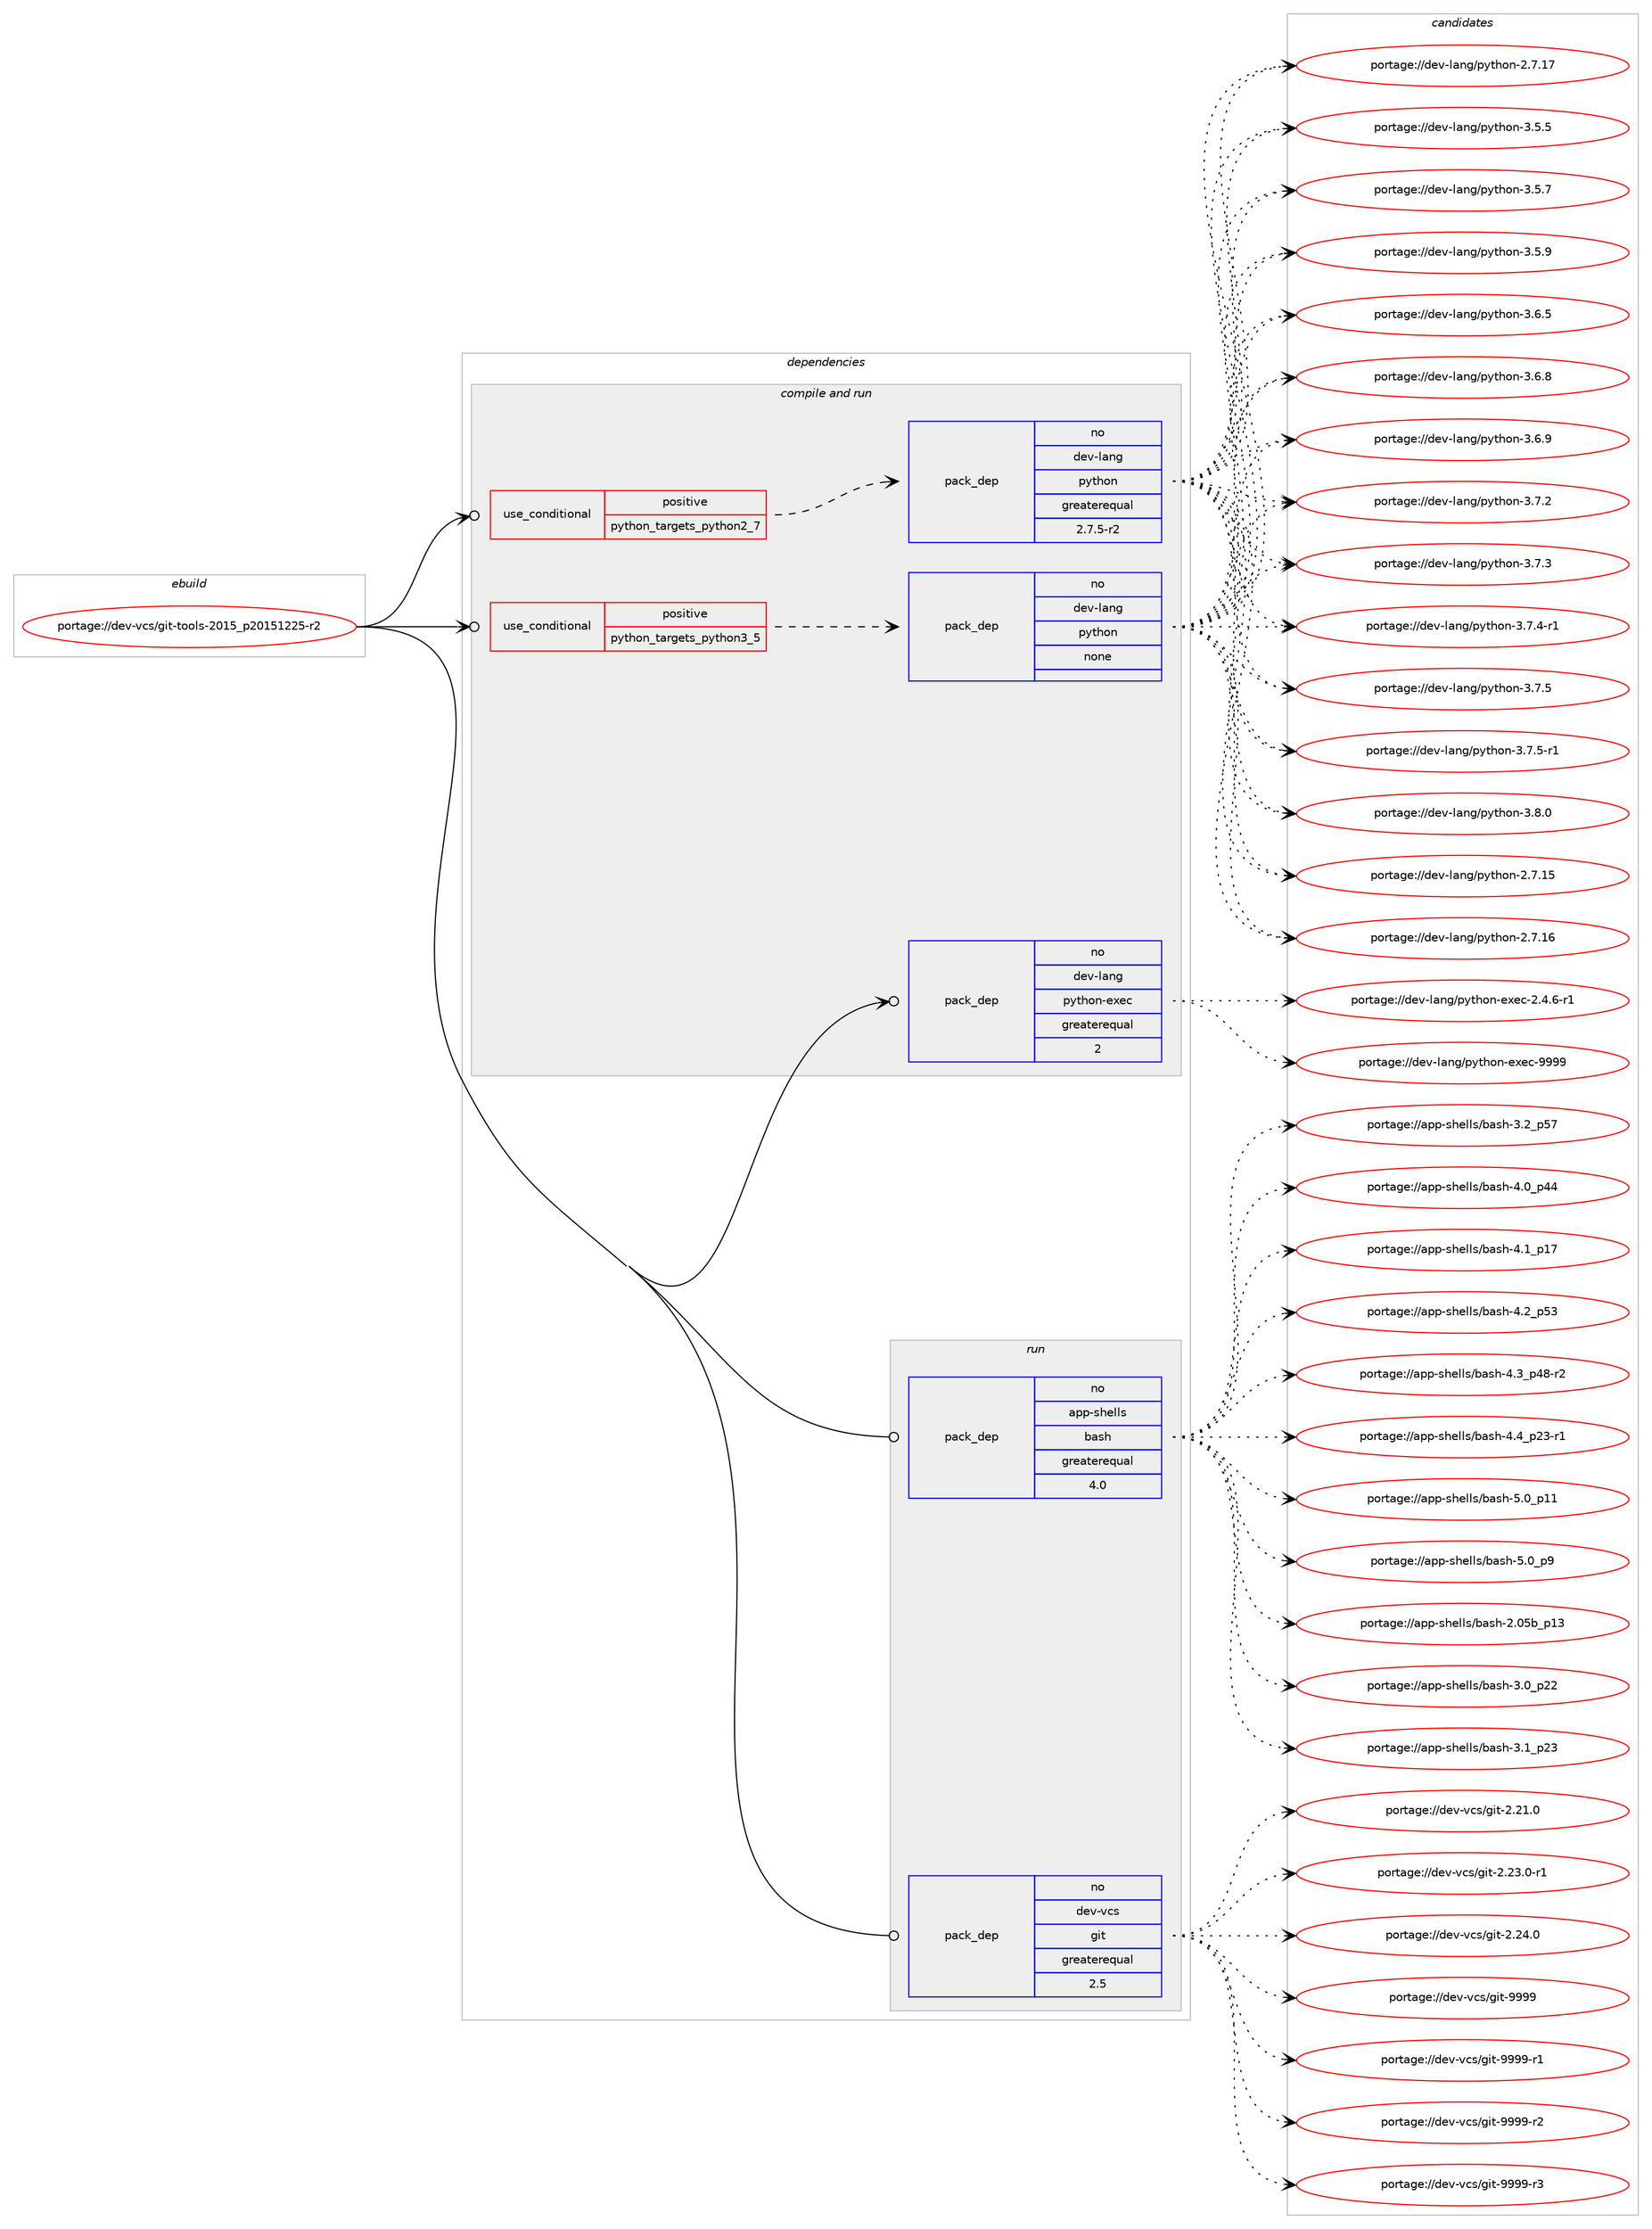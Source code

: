 digraph prolog {

# *************
# Graph options
# *************

newrank=true;
concentrate=true;
compound=true;
graph [rankdir=LR,fontname=Helvetica,fontsize=10,ranksep=1.5];#, ranksep=2.5, nodesep=0.2];
edge  [arrowhead=vee];
node  [fontname=Helvetica,fontsize=10];

# **********
# The ebuild
# **********

subgraph cluster_leftcol {
color=gray;
rank=same;
label=<<i>ebuild</i>>;
id [label="portage://dev-vcs/git-tools-2015_p20151225-r2", color=red, width=4, href="../dev-vcs/git-tools-2015_p20151225-r2.svg"];
}

# ****************
# The dependencies
# ****************

subgraph cluster_midcol {
color=gray;
label=<<i>dependencies</i>>;
subgraph cluster_compile {
fillcolor="#eeeeee";
style=filled;
label=<<i>compile</i>>;
}
subgraph cluster_compileandrun {
fillcolor="#eeeeee";
style=filled;
label=<<i>compile and run</i>>;
subgraph cond72330 {
dependency267584 [label=<<TABLE BORDER="0" CELLBORDER="1" CELLSPACING="0" CELLPADDING="4"><TR><TD ROWSPAN="3" CELLPADDING="10">use_conditional</TD></TR><TR><TD>positive</TD></TR><TR><TD>python_targets_python2_7</TD></TR></TABLE>>, shape=none, color=red];
subgraph pack191514 {
dependency267585 [label=<<TABLE BORDER="0" CELLBORDER="1" CELLSPACING="0" CELLPADDING="4" WIDTH="220"><TR><TD ROWSPAN="6" CELLPADDING="30">pack_dep</TD></TR><TR><TD WIDTH="110">no</TD></TR><TR><TD>dev-lang</TD></TR><TR><TD>python</TD></TR><TR><TD>greaterequal</TD></TR><TR><TD>2.7.5-r2</TD></TR></TABLE>>, shape=none, color=blue];
}
dependency267584:e -> dependency267585:w [weight=20,style="dashed",arrowhead="vee"];
}
id:e -> dependency267584:w [weight=20,style="solid",arrowhead="odotvee"];
subgraph cond72331 {
dependency267586 [label=<<TABLE BORDER="0" CELLBORDER="1" CELLSPACING="0" CELLPADDING="4"><TR><TD ROWSPAN="3" CELLPADDING="10">use_conditional</TD></TR><TR><TD>positive</TD></TR><TR><TD>python_targets_python3_5</TD></TR></TABLE>>, shape=none, color=red];
subgraph pack191515 {
dependency267587 [label=<<TABLE BORDER="0" CELLBORDER="1" CELLSPACING="0" CELLPADDING="4" WIDTH="220"><TR><TD ROWSPAN="6" CELLPADDING="30">pack_dep</TD></TR><TR><TD WIDTH="110">no</TD></TR><TR><TD>dev-lang</TD></TR><TR><TD>python</TD></TR><TR><TD>none</TD></TR><TR><TD></TD></TR></TABLE>>, shape=none, color=blue];
}
dependency267586:e -> dependency267587:w [weight=20,style="dashed",arrowhead="vee"];
}
id:e -> dependency267586:w [weight=20,style="solid",arrowhead="odotvee"];
subgraph pack191516 {
dependency267588 [label=<<TABLE BORDER="0" CELLBORDER="1" CELLSPACING="0" CELLPADDING="4" WIDTH="220"><TR><TD ROWSPAN="6" CELLPADDING="30">pack_dep</TD></TR><TR><TD WIDTH="110">no</TD></TR><TR><TD>dev-lang</TD></TR><TR><TD>python-exec</TD></TR><TR><TD>greaterequal</TD></TR><TR><TD>2</TD></TR></TABLE>>, shape=none, color=blue];
}
id:e -> dependency267588:w [weight=20,style="solid",arrowhead="odotvee"];
}
subgraph cluster_run {
fillcolor="#eeeeee";
style=filled;
label=<<i>run</i>>;
subgraph pack191517 {
dependency267589 [label=<<TABLE BORDER="0" CELLBORDER="1" CELLSPACING="0" CELLPADDING="4" WIDTH="220"><TR><TD ROWSPAN="6" CELLPADDING="30">pack_dep</TD></TR><TR><TD WIDTH="110">no</TD></TR><TR><TD>app-shells</TD></TR><TR><TD>bash</TD></TR><TR><TD>greaterequal</TD></TR><TR><TD>4.0</TD></TR></TABLE>>, shape=none, color=blue];
}
id:e -> dependency267589:w [weight=20,style="solid",arrowhead="odot"];
subgraph pack191518 {
dependency267590 [label=<<TABLE BORDER="0" CELLBORDER="1" CELLSPACING="0" CELLPADDING="4" WIDTH="220"><TR><TD ROWSPAN="6" CELLPADDING="30">pack_dep</TD></TR><TR><TD WIDTH="110">no</TD></TR><TR><TD>dev-vcs</TD></TR><TR><TD>git</TD></TR><TR><TD>greaterequal</TD></TR><TR><TD>2.5</TD></TR></TABLE>>, shape=none, color=blue];
}
id:e -> dependency267590:w [weight=20,style="solid",arrowhead="odot"];
}
}

# **************
# The candidates
# **************

subgraph cluster_choices {
rank=same;
color=gray;
label=<<i>candidates</i>>;

subgraph choice191514 {
color=black;
nodesep=1;
choiceportage10010111845108971101034711212111610411111045504655464953 [label="portage://dev-lang/python-2.7.15", color=red, width=4,href="../dev-lang/python-2.7.15.svg"];
choiceportage10010111845108971101034711212111610411111045504655464954 [label="portage://dev-lang/python-2.7.16", color=red, width=4,href="../dev-lang/python-2.7.16.svg"];
choiceportage10010111845108971101034711212111610411111045504655464955 [label="portage://dev-lang/python-2.7.17", color=red, width=4,href="../dev-lang/python-2.7.17.svg"];
choiceportage100101118451089711010347112121116104111110455146534653 [label="portage://dev-lang/python-3.5.5", color=red, width=4,href="../dev-lang/python-3.5.5.svg"];
choiceportage100101118451089711010347112121116104111110455146534655 [label="portage://dev-lang/python-3.5.7", color=red, width=4,href="../dev-lang/python-3.5.7.svg"];
choiceportage100101118451089711010347112121116104111110455146534657 [label="portage://dev-lang/python-3.5.9", color=red, width=4,href="../dev-lang/python-3.5.9.svg"];
choiceportage100101118451089711010347112121116104111110455146544653 [label="portage://dev-lang/python-3.6.5", color=red, width=4,href="../dev-lang/python-3.6.5.svg"];
choiceportage100101118451089711010347112121116104111110455146544656 [label="portage://dev-lang/python-3.6.8", color=red, width=4,href="../dev-lang/python-3.6.8.svg"];
choiceportage100101118451089711010347112121116104111110455146544657 [label="portage://dev-lang/python-3.6.9", color=red, width=4,href="../dev-lang/python-3.6.9.svg"];
choiceportage100101118451089711010347112121116104111110455146554650 [label="portage://dev-lang/python-3.7.2", color=red, width=4,href="../dev-lang/python-3.7.2.svg"];
choiceportage100101118451089711010347112121116104111110455146554651 [label="portage://dev-lang/python-3.7.3", color=red, width=4,href="../dev-lang/python-3.7.3.svg"];
choiceportage1001011184510897110103471121211161041111104551465546524511449 [label="portage://dev-lang/python-3.7.4-r1", color=red, width=4,href="../dev-lang/python-3.7.4-r1.svg"];
choiceportage100101118451089711010347112121116104111110455146554653 [label="portage://dev-lang/python-3.7.5", color=red, width=4,href="../dev-lang/python-3.7.5.svg"];
choiceportage1001011184510897110103471121211161041111104551465546534511449 [label="portage://dev-lang/python-3.7.5-r1", color=red, width=4,href="../dev-lang/python-3.7.5-r1.svg"];
choiceportage100101118451089711010347112121116104111110455146564648 [label="portage://dev-lang/python-3.8.0", color=red, width=4,href="../dev-lang/python-3.8.0.svg"];
dependency267585:e -> choiceportage10010111845108971101034711212111610411111045504655464953:w [style=dotted,weight="100"];
dependency267585:e -> choiceportage10010111845108971101034711212111610411111045504655464954:w [style=dotted,weight="100"];
dependency267585:e -> choiceportage10010111845108971101034711212111610411111045504655464955:w [style=dotted,weight="100"];
dependency267585:e -> choiceportage100101118451089711010347112121116104111110455146534653:w [style=dotted,weight="100"];
dependency267585:e -> choiceportage100101118451089711010347112121116104111110455146534655:w [style=dotted,weight="100"];
dependency267585:e -> choiceportage100101118451089711010347112121116104111110455146534657:w [style=dotted,weight="100"];
dependency267585:e -> choiceportage100101118451089711010347112121116104111110455146544653:w [style=dotted,weight="100"];
dependency267585:e -> choiceportage100101118451089711010347112121116104111110455146544656:w [style=dotted,weight="100"];
dependency267585:e -> choiceportage100101118451089711010347112121116104111110455146544657:w [style=dotted,weight="100"];
dependency267585:e -> choiceportage100101118451089711010347112121116104111110455146554650:w [style=dotted,weight="100"];
dependency267585:e -> choiceportage100101118451089711010347112121116104111110455146554651:w [style=dotted,weight="100"];
dependency267585:e -> choiceportage1001011184510897110103471121211161041111104551465546524511449:w [style=dotted,weight="100"];
dependency267585:e -> choiceportage100101118451089711010347112121116104111110455146554653:w [style=dotted,weight="100"];
dependency267585:e -> choiceportage1001011184510897110103471121211161041111104551465546534511449:w [style=dotted,weight="100"];
dependency267585:e -> choiceportage100101118451089711010347112121116104111110455146564648:w [style=dotted,weight="100"];
}
subgraph choice191515 {
color=black;
nodesep=1;
choiceportage10010111845108971101034711212111610411111045504655464953 [label="portage://dev-lang/python-2.7.15", color=red, width=4,href="../dev-lang/python-2.7.15.svg"];
choiceportage10010111845108971101034711212111610411111045504655464954 [label="portage://dev-lang/python-2.7.16", color=red, width=4,href="../dev-lang/python-2.7.16.svg"];
choiceportage10010111845108971101034711212111610411111045504655464955 [label="portage://dev-lang/python-2.7.17", color=red, width=4,href="../dev-lang/python-2.7.17.svg"];
choiceportage100101118451089711010347112121116104111110455146534653 [label="portage://dev-lang/python-3.5.5", color=red, width=4,href="../dev-lang/python-3.5.5.svg"];
choiceportage100101118451089711010347112121116104111110455146534655 [label="portage://dev-lang/python-3.5.7", color=red, width=4,href="../dev-lang/python-3.5.7.svg"];
choiceportage100101118451089711010347112121116104111110455146534657 [label="portage://dev-lang/python-3.5.9", color=red, width=4,href="../dev-lang/python-3.5.9.svg"];
choiceportage100101118451089711010347112121116104111110455146544653 [label="portage://dev-lang/python-3.6.5", color=red, width=4,href="../dev-lang/python-3.6.5.svg"];
choiceportage100101118451089711010347112121116104111110455146544656 [label="portage://dev-lang/python-3.6.8", color=red, width=4,href="../dev-lang/python-3.6.8.svg"];
choiceportage100101118451089711010347112121116104111110455146544657 [label="portage://dev-lang/python-3.6.9", color=red, width=4,href="../dev-lang/python-3.6.9.svg"];
choiceportage100101118451089711010347112121116104111110455146554650 [label="portage://dev-lang/python-3.7.2", color=red, width=4,href="../dev-lang/python-3.7.2.svg"];
choiceportage100101118451089711010347112121116104111110455146554651 [label="portage://dev-lang/python-3.7.3", color=red, width=4,href="../dev-lang/python-3.7.3.svg"];
choiceportage1001011184510897110103471121211161041111104551465546524511449 [label="portage://dev-lang/python-3.7.4-r1", color=red, width=4,href="../dev-lang/python-3.7.4-r1.svg"];
choiceportage100101118451089711010347112121116104111110455146554653 [label="portage://dev-lang/python-3.7.5", color=red, width=4,href="../dev-lang/python-3.7.5.svg"];
choiceportage1001011184510897110103471121211161041111104551465546534511449 [label="portage://dev-lang/python-3.7.5-r1", color=red, width=4,href="../dev-lang/python-3.7.5-r1.svg"];
choiceportage100101118451089711010347112121116104111110455146564648 [label="portage://dev-lang/python-3.8.0", color=red, width=4,href="../dev-lang/python-3.8.0.svg"];
dependency267587:e -> choiceportage10010111845108971101034711212111610411111045504655464953:w [style=dotted,weight="100"];
dependency267587:e -> choiceportage10010111845108971101034711212111610411111045504655464954:w [style=dotted,weight="100"];
dependency267587:e -> choiceportage10010111845108971101034711212111610411111045504655464955:w [style=dotted,weight="100"];
dependency267587:e -> choiceportage100101118451089711010347112121116104111110455146534653:w [style=dotted,weight="100"];
dependency267587:e -> choiceportage100101118451089711010347112121116104111110455146534655:w [style=dotted,weight="100"];
dependency267587:e -> choiceportage100101118451089711010347112121116104111110455146534657:w [style=dotted,weight="100"];
dependency267587:e -> choiceportage100101118451089711010347112121116104111110455146544653:w [style=dotted,weight="100"];
dependency267587:e -> choiceportage100101118451089711010347112121116104111110455146544656:w [style=dotted,weight="100"];
dependency267587:e -> choiceportage100101118451089711010347112121116104111110455146544657:w [style=dotted,weight="100"];
dependency267587:e -> choiceportage100101118451089711010347112121116104111110455146554650:w [style=dotted,weight="100"];
dependency267587:e -> choiceportage100101118451089711010347112121116104111110455146554651:w [style=dotted,weight="100"];
dependency267587:e -> choiceportage1001011184510897110103471121211161041111104551465546524511449:w [style=dotted,weight="100"];
dependency267587:e -> choiceportage100101118451089711010347112121116104111110455146554653:w [style=dotted,weight="100"];
dependency267587:e -> choiceportage1001011184510897110103471121211161041111104551465546534511449:w [style=dotted,weight="100"];
dependency267587:e -> choiceportage100101118451089711010347112121116104111110455146564648:w [style=dotted,weight="100"];
}
subgraph choice191516 {
color=black;
nodesep=1;
choiceportage10010111845108971101034711212111610411111045101120101994550465246544511449 [label="portage://dev-lang/python-exec-2.4.6-r1", color=red, width=4,href="../dev-lang/python-exec-2.4.6-r1.svg"];
choiceportage10010111845108971101034711212111610411111045101120101994557575757 [label="portage://dev-lang/python-exec-9999", color=red, width=4,href="../dev-lang/python-exec-9999.svg"];
dependency267588:e -> choiceportage10010111845108971101034711212111610411111045101120101994550465246544511449:w [style=dotted,weight="100"];
dependency267588:e -> choiceportage10010111845108971101034711212111610411111045101120101994557575757:w [style=dotted,weight="100"];
}
subgraph choice191517 {
color=black;
nodesep=1;
choiceportage9711211245115104101108108115479897115104455046485398951124951 [label="portage://app-shells/bash-2.05b_p13", color=red, width=4,href="../app-shells/bash-2.05b_p13.svg"];
choiceportage971121124511510410110810811547989711510445514648951125050 [label="portage://app-shells/bash-3.0_p22", color=red, width=4,href="../app-shells/bash-3.0_p22.svg"];
choiceportage971121124511510410110810811547989711510445514649951125051 [label="portage://app-shells/bash-3.1_p23", color=red, width=4,href="../app-shells/bash-3.1_p23.svg"];
choiceportage971121124511510410110810811547989711510445514650951125355 [label="portage://app-shells/bash-3.2_p57", color=red, width=4,href="../app-shells/bash-3.2_p57.svg"];
choiceportage971121124511510410110810811547989711510445524648951125252 [label="portage://app-shells/bash-4.0_p44", color=red, width=4,href="../app-shells/bash-4.0_p44.svg"];
choiceportage971121124511510410110810811547989711510445524649951124955 [label="portage://app-shells/bash-4.1_p17", color=red, width=4,href="../app-shells/bash-4.1_p17.svg"];
choiceportage971121124511510410110810811547989711510445524650951125351 [label="portage://app-shells/bash-4.2_p53", color=red, width=4,href="../app-shells/bash-4.2_p53.svg"];
choiceportage9711211245115104101108108115479897115104455246519511252564511450 [label="portage://app-shells/bash-4.3_p48-r2", color=red, width=4,href="../app-shells/bash-4.3_p48-r2.svg"];
choiceportage9711211245115104101108108115479897115104455246529511250514511449 [label="portage://app-shells/bash-4.4_p23-r1", color=red, width=4,href="../app-shells/bash-4.4_p23-r1.svg"];
choiceportage971121124511510410110810811547989711510445534648951124949 [label="portage://app-shells/bash-5.0_p11", color=red, width=4,href="../app-shells/bash-5.0_p11.svg"];
choiceportage9711211245115104101108108115479897115104455346489511257 [label="portage://app-shells/bash-5.0_p9", color=red, width=4,href="../app-shells/bash-5.0_p9.svg"];
dependency267589:e -> choiceportage9711211245115104101108108115479897115104455046485398951124951:w [style=dotted,weight="100"];
dependency267589:e -> choiceportage971121124511510410110810811547989711510445514648951125050:w [style=dotted,weight="100"];
dependency267589:e -> choiceportage971121124511510410110810811547989711510445514649951125051:w [style=dotted,weight="100"];
dependency267589:e -> choiceportage971121124511510410110810811547989711510445514650951125355:w [style=dotted,weight="100"];
dependency267589:e -> choiceportage971121124511510410110810811547989711510445524648951125252:w [style=dotted,weight="100"];
dependency267589:e -> choiceportage971121124511510410110810811547989711510445524649951124955:w [style=dotted,weight="100"];
dependency267589:e -> choiceportage971121124511510410110810811547989711510445524650951125351:w [style=dotted,weight="100"];
dependency267589:e -> choiceportage9711211245115104101108108115479897115104455246519511252564511450:w [style=dotted,weight="100"];
dependency267589:e -> choiceportage9711211245115104101108108115479897115104455246529511250514511449:w [style=dotted,weight="100"];
dependency267589:e -> choiceportage971121124511510410110810811547989711510445534648951124949:w [style=dotted,weight="100"];
dependency267589:e -> choiceportage9711211245115104101108108115479897115104455346489511257:w [style=dotted,weight="100"];
}
subgraph choice191518 {
color=black;
nodesep=1;
choiceportage10010111845118991154710310511645504650494648 [label="portage://dev-vcs/git-2.21.0", color=red, width=4,href="../dev-vcs/git-2.21.0.svg"];
choiceportage100101118451189911547103105116455046505146484511449 [label="portage://dev-vcs/git-2.23.0-r1", color=red, width=4,href="../dev-vcs/git-2.23.0-r1.svg"];
choiceportage10010111845118991154710310511645504650524648 [label="portage://dev-vcs/git-2.24.0", color=red, width=4,href="../dev-vcs/git-2.24.0.svg"];
choiceportage1001011184511899115471031051164557575757 [label="portage://dev-vcs/git-9999", color=red, width=4,href="../dev-vcs/git-9999.svg"];
choiceportage10010111845118991154710310511645575757574511449 [label="portage://dev-vcs/git-9999-r1", color=red, width=4,href="../dev-vcs/git-9999-r1.svg"];
choiceportage10010111845118991154710310511645575757574511450 [label="portage://dev-vcs/git-9999-r2", color=red, width=4,href="../dev-vcs/git-9999-r2.svg"];
choiceportage10010111845118991154710310511645575757574511451 [label="portage://dev-vcs/git-9999-r3", color=red, width=4,href="../dev-vcs/git-9999-r3.svg"];
dependency267590:e -> choiceportage10010111845118991154710310511645504650494648:w [style=dotted,weight="100"];
dependency267590:e -> choiceportage100101118451189911547103105116455046505146484511449:w [style=dotted,weight="100"];
dependency267590:e -> choiceportage10010111845118991154710310511645504650524648:w [style=dotted,weight="100"];
dependency267590:e -> choiceportage1001011184511899115471031051164557575757:w [style=dotted,weight="100"];
dependency267590:e -> choiceportage10010111845118991154710310511645575757574511449:w [style=dotted,weight="100"];
dependency267590:e -> choiceportage10010111845118991154710310511645575757574511450:w [style=dotted,weight="100"];
dependency267590:e -> choiceportage10010111845118991154710310511645575757574511451:w [style=dotted,weight="100"];
}
}

}
